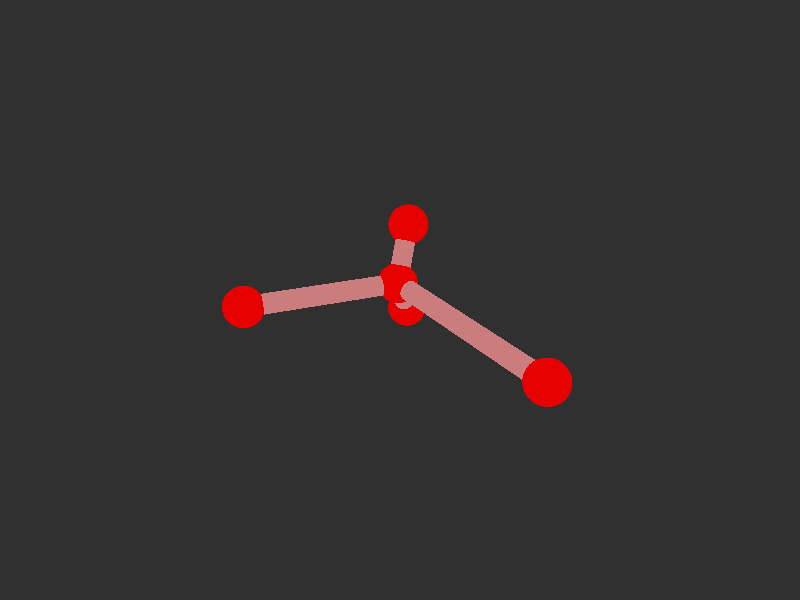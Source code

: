 #version 3.7; 
    global_settings { assumed_gamma 1.0 }
    

    camera {
    location  <20, 20, 20>
    right     x*image_width/image_height
    look_at   <0, 0, 0>
    angle 58
    }

    background { color rgb<1,1,1>*0.03 }


    light_source { <-20, 30, -25> color red 0.6 green 0.6 blue 0.6 }
    light_source { < 20, 30, -25> color red 0.6 green 0.6 blue 0.6 }
    
    #declare m = 1;
    union {

    union {
    sphere { m*<-1.1208797197077567,-0.1698129210405221,-1.2849746448586983>, 1 }        
    sphere {  m*<0.1412966112898421,0.28247642134975826,8.624705236767339>, 1 }
    sphere {  m*<5.693125145267433,0.06947495786130928,-4.734260628410688>, 1 }
    sphere {  m*<-2.7817100295051618,2.159220927104885,-2.1889848868996507>, 1}
    sphere { m*<-2.5139228084673304,-2.7284710152990126,-1.9994386017370802>, 1 }    

        pigment { color rgb<0.8,0,0>  }
    finish { ambient 0.1 diffuse 0.7 phong 1 }
    }    
    union {
    cylinder { m*<0.1412966112898421,0.28247642134975826,8.624705236767339>, <-1.1208797197077567,-0.1698129210405221,-1.2849746448586983>, 0.5 }
    cylinder { m*<5.693125145267433,0.06947495786130928,-4.734260628410688>, <-1.1208797197077567,-0.1698129210405221,-1.2849746448586983>, 0.5}
    cylinder { m*<-2.7817100295051618,2.159220927104885,-2.1889848868996507>, <-1.1208797197077567,-0.1698129210405221,-1.2849746448586983>, 0.5 }
    cylinder {  m*<-2.5139228084673304,-2.7284710152990126,-1.9994386017370802>, <-1.1208797197077567,-0.1698129210405221,-1.2849746448586983>, 0.5}

    pigment { color rgb<0.6,.2,.2>  }
    finish { ambient 0.1 diffuse 0.7 phong 1 }    
    }
    
    // rotate <0, 0, 0>
    }
    #version 3.7; 
    global_settings { assumed_gamma 1.0 }
    

    camera {
    location  <20, 20, 20>
    right     x*image_width/image_height
    look_at   <0, 0, 0>
    angle 58
    }

    background { color rgb<1,1,1>*0.03 }


    light_source { <-20, 30, -25> color red 0.6 green 0.6 blue 0.6 }
    light_source { < 20, 30, -25> color red 0.6 green 0.6 blue 0.6 }
    
    #declare m = 1;
    union {

    union {
    sphere { m*<-1.1208797197077567,-0.1698129210405221,-1.2849746448586983>, 1 }        
    sphere {  m*<0.1412966112898421,0.28247642134975826,8.624705236767339>, 1 }
    sphere {  m*<5.693125145267433,0.06947495786130928,-4.734260628410688>, 1 }
    sphere {  m*<-2.7817100295051618,2.159220927104885,-2.1889848868996507>, 1}
    sphere { m*<-2.5139228084673304,-2.7284710152990126,-1.9994386017370802>, 1 }    

        pigment { color rgb<0.8,0,0>  }
    finish { ambient 0.1 diffuse 0.7 phong 1 }
    }    
    union {
    cylinder { m*<0.1412966112898421,0.28247642134975826,8.624705236767339>, <-1.1208797197077567,-0.1698129210405221,-1.2849746448586983>, 0.5 }
    cylinder { m*<5.693125145267433,0.06947495786130928,-4.734260628410688>, <-1.1208797197077567,-0.1698129210405221,-1.2849746448586983>, 0.5}
    cylinder { m*<-2.7817100295051618,2.159220927104885,-2.1889848868996507>, <-1.1208797197077567,-0.1698129210405221,-1.2849746448586983>, 0.5 }
    cylinder {  m*<-2.5139228084673304,-2.7284710152990126,-1.9994386017370802>, <-1.1208797197077567,-0.1698129210405221,-1.2849746448586983>, 0.5}

    pigment { color rgb<0.6,.2,.2>  }
    finish { ambient 0.1 diffuse 0.7 phong 1 }    
    }
    
    // rotate <0, 0, 0>
    }
    
